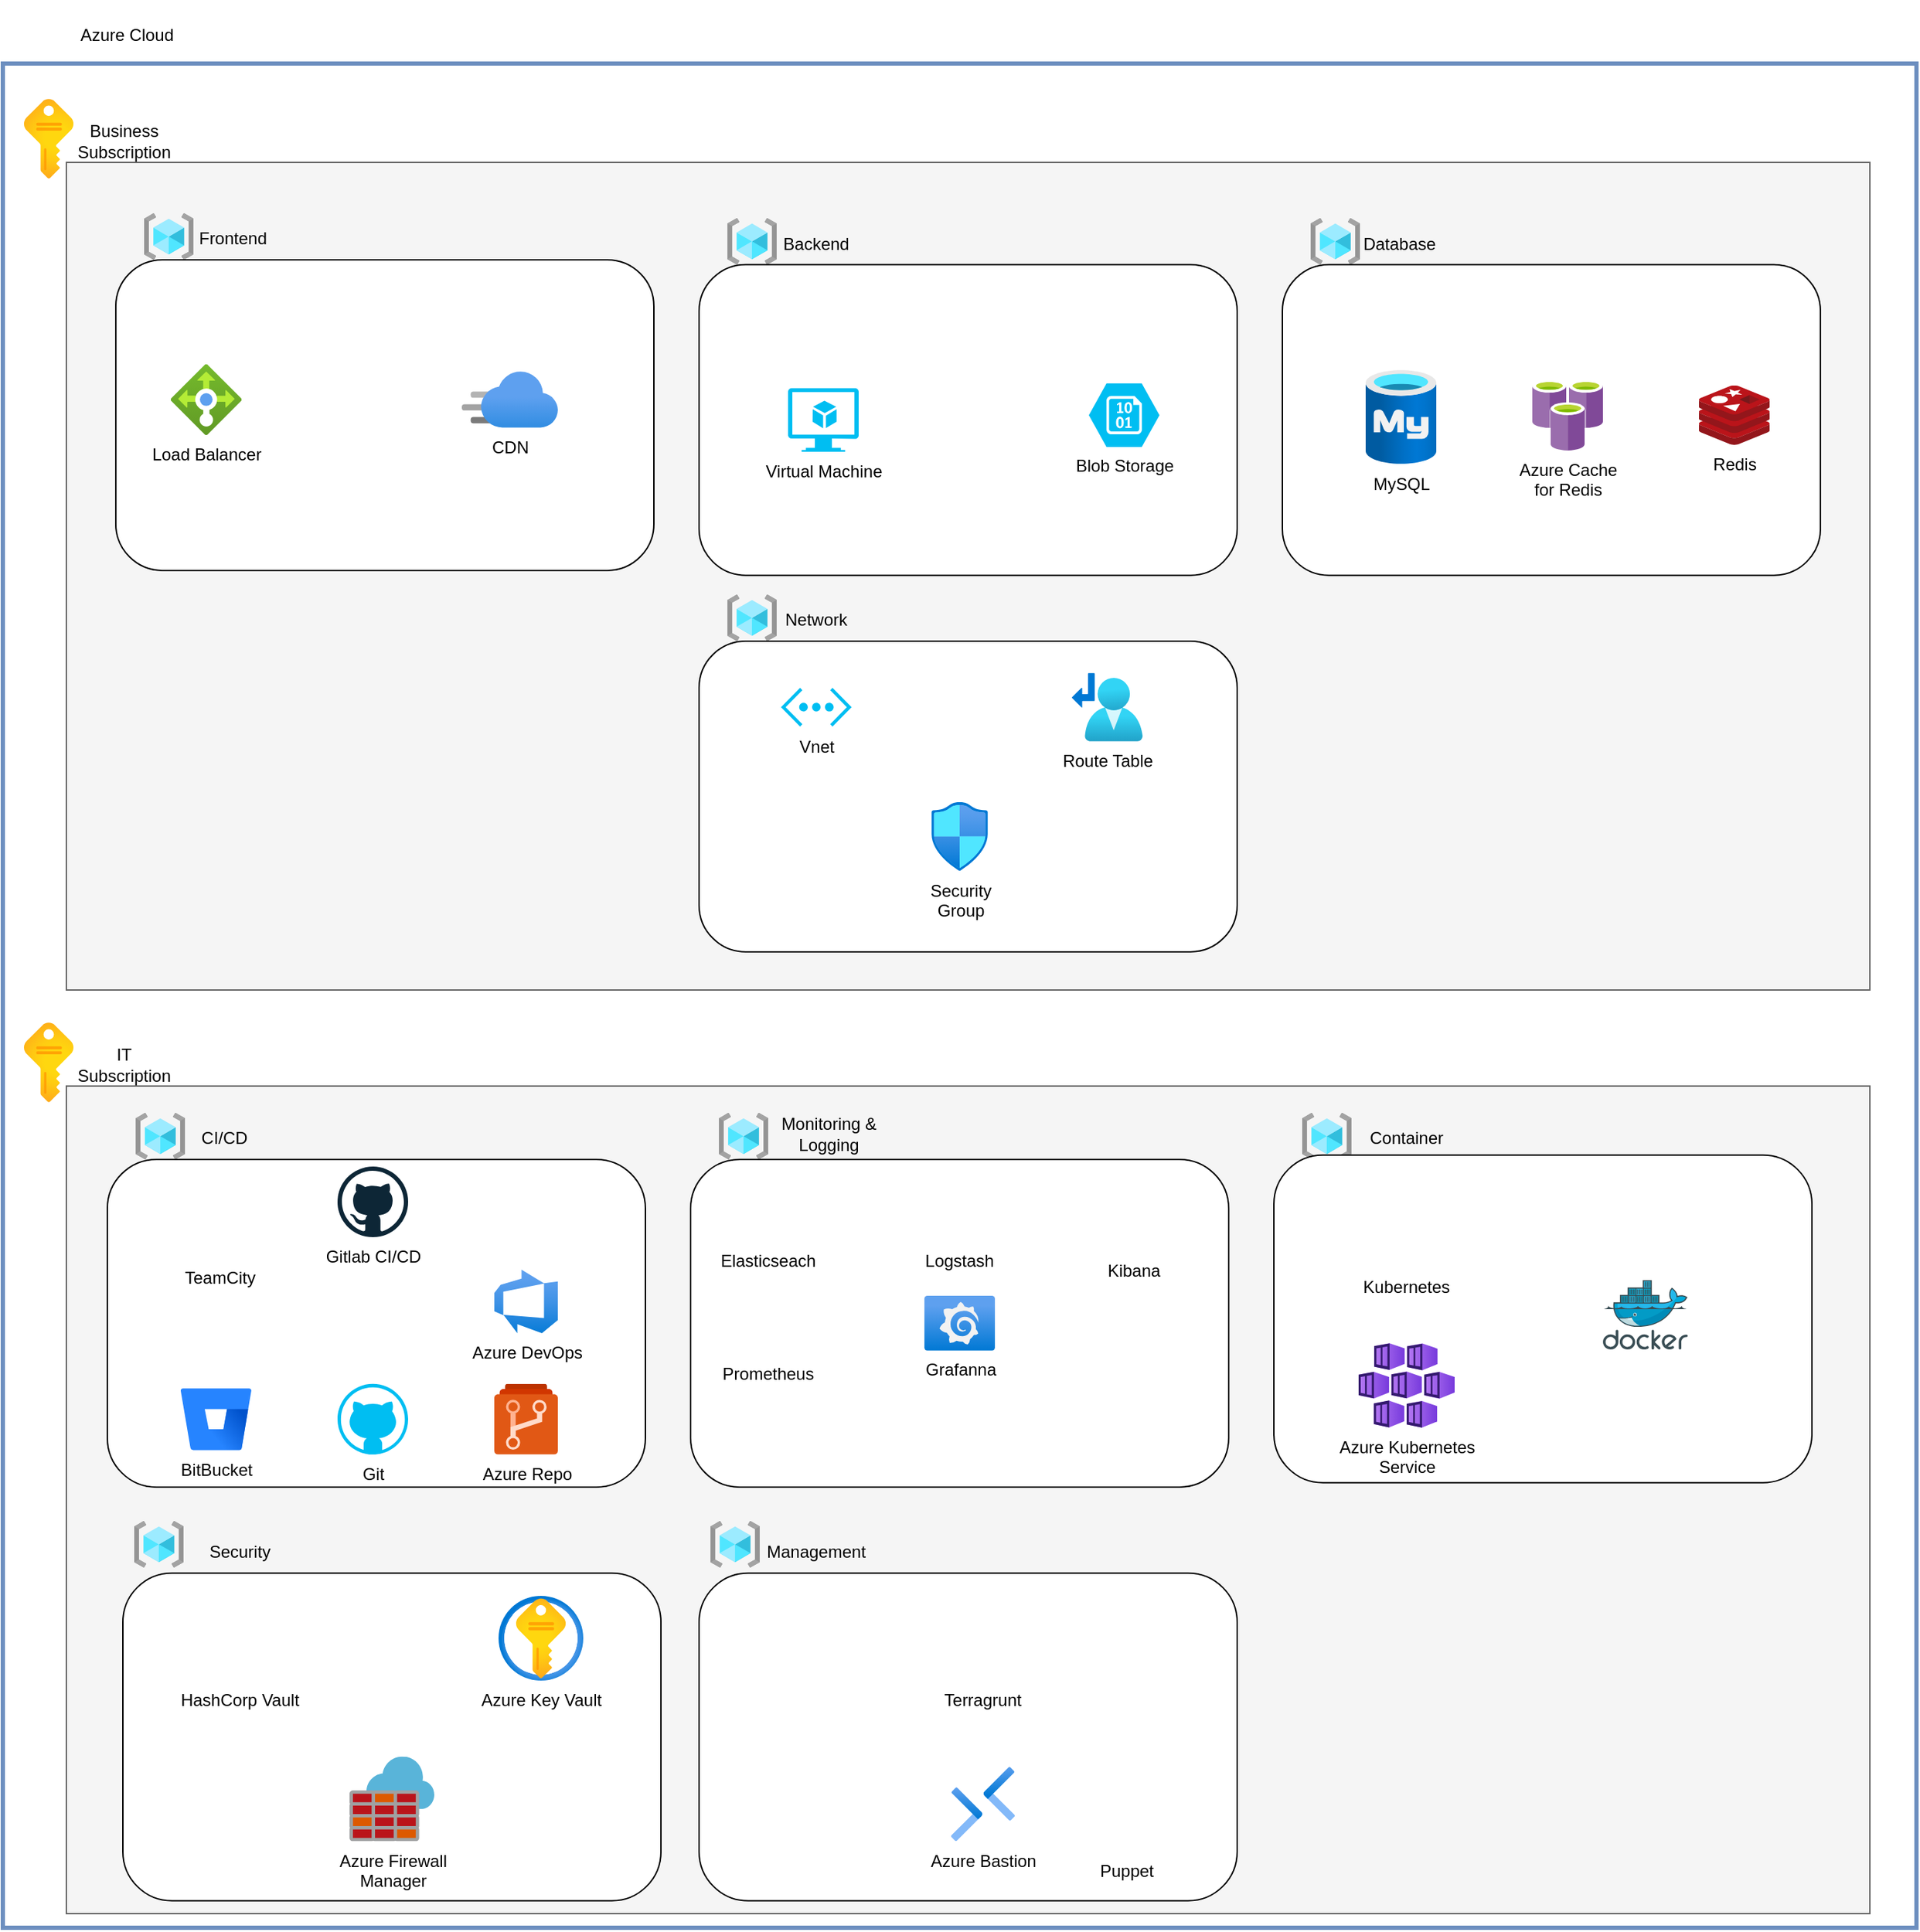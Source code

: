 <mxfile version="24.3.1" type="device" pages="2">
  <diagram name="Tools Achitecture" id="GNIJPp7INNkeeV_mgcaL">
    <mxGraphModel dx="2431" dy="884" grid="0" gridSize="10" guides="1" tooltips="1" connect="1" arrows="1" fold="1" page="0" pageScale="1" pageWidth="1169" pageHeight="827" math="0" shadow="0">
      <root>
        <mxCell id="0" />
        <mxCell id="1" parent="0" />
        <mxCell id="CUcF-_f9dYMPG45WWFbY-33" value="" style="rounded=0;whiteSpace=wrap;html=1;fillColor=none;strokeColor=#6c8ebf;strokeWidth=3;" vertex="1" parent="1">
          <mxGeometry x="-415" y="177" width="1355" height="1320" as="geometry" />
        </mxCell>
        <mxCell id="CUcF-_f9dYMPG45WWFbY-29" value="" style="rounded=0;whiteSpace=wrap;html=1;fillColor=#f5f5f5;fontColor=#333333;strokeColor=#666666;" vertex="1" parent="1">
          <mxGeometry x="-370" y="901" width="1277" height="586" as="geometry" />
        </mxCell>
        <mxCell id="CUcF-_f9dYMPG45WWFbY-8" value="" style="rounded=0;whiteSpace=wrap;html=1;fillColor=#f5f5f5;fontColor=#333333;strokeColor=#666666;" vertex="1" parent="1">
          <mxGeometry x="-370" y="247" width="1277" height="586" as="geometry" />
        </mxCell>
        <mxCell id="CUcF-_f9dYMPG45WWFbY-9" value="" style="image;aspect=fixed;html=1;points=[];align=center;fontSize=12;image=img/lib/azure2/general/Subscriptions.svg;" vertex="1" parent="1">
          <mxGeometry x="-400" y="202" width="35" height="56.48" as="geometry" />
        </mxCell>
        <mxCell id="CUcF-_f9dYMPG45WWFbY-10" value="&lt;div style=&quot;font-size: 12px;&quot;&gt;Business&lt;/div&gt;&lt;div style=&quot;font-size: 12px;&quot;&gt;Subscription&lt;/div&gt;" style="text;html=1;align=center;verticalAlign=middle;whiteSpace=wrap;rounded=0;fontSize=12;" vertex="1" parent="1">
          <mxGeometry x="-365" y="217.48" width="72" height="29.52" as="geometry" />
        </mxCell>
        <mxCell id="CUcF-_f9dYMPG45WWFbY-11" value="" style="image;aspect=fixed;html=1;points=[];align=center;fontSize=12;image=img/lib/azure2/general/Resource_Groups.svg;" vertex="1" parent="1">
          <mxGeometry x="-321" y="920" width="35" height="32.94" as="geometry" />
        </mxCell>
        <mxCell id="CUcF-_f9dYMPG45WWFbY-12" value="" style="rounded=1;whiteSpace=wrap;html=1;" vertex="1" parent="1">
          <mxGeometry x="-341" y="952.94" width="381" height="232.06" as="geometry" />
        </mxCell>
        <mxCell id="CUcF-_f9dYMPG45WWFbY-13" value="&lt;div style=&quot;font-size: 12px;&quot;&gt;CI/CD&lt;/div&gt;" style="text;html=1;align=center;verticalAlign=middle;whiteSpace=wrap;rounded=0;fontSize=12;" vertex="1" parent="1">
          <mxGeometry x="-294" y="923.42" width="72" height="29.52" as="geometry" />
        </mxCell>
        <mxCell id="CUcF-_f9dYMPG45WWFbY-14" value="" style="image;aspect=fixed;html=1;points=[];align=center;fontSize=12;image=img/lib/azure2/general/Resource_Groups.svg;" vertex="1" parent="1">
          <mxGeometry x="92" y="920" width="35" height="32.94" as="geometry" />
        </mxCell>
        <mxCell id="CUcF-_f9dYMPG45WWFbY-15" value="" style="rounded=1;whiteSpace=wrap;html=1;" vertex="1" parent="1">
          <mxGeometry x="72" y="952.94" width="381" height="232" as="geometry" />
        </mxCell>
        <mxCell id="CUcF-_f9dYMPG45WWFbY-16" value="&lt;div style=&quot;font-size: 12px;&quot;&gt;Monitoring &amp;amp; Logging&lt;/div&gt;" style="text;html=1;align=center;verticalAlign=middle;whiteSpace=wrap;rounded=0;fontSize=12;" vertex="1" parent="1">
          <mxGeometry x="127" y="920.36" width="86" height="29.52" as="geometry" />
        </mxCell>
        <mxCell id="CUcF-_f9dYMPG45WWFbY-17" value="" style="image;aspect=fixed;html=1;points=[];align=center;fontSize=12;image=img/lib/azure2/general/Resource_Groups.svg;" vertex="1" parent="1">
          <mxGeometry x="505" y="920" width="35" height="32.94" as="geometry" />
        </mxCell>
        <mxCell id="CUcF-_f9dYMPG45WWFbY-18" value="" style="rounded=1;whiteSpace=wrap;html=1;" vertex="1" parent="1">
          <mxGeometry x="485" y="949.88" width="381" height="232" as="geometry" />
        </mxCell>
        <mxCell id="CUcF-_f9dYMPG45WWFbY-19" value="&lt;div style=&quot;font-size: 12px;&quot;&gt;Container&lt;/div&gt;" style="text;html=1;align=center;verticalAlign=middle;whiteSpace=wrap;rounded=0;fontSize=12;" vertex="1" parent="1">
          <mxGeometry x="543" y="923.42" width="72" height="29.52" as="geometry" />
        </mxCell>
        <mxCell id="CUcF-_f9dYMPG45WWFbY-20" value="" style="image;aspect=fixed;html=1;points=[];align=center;fontSize=12;image=img/lib/azure2/general/Resource_Groups.svg;" vertex="1" parent="1">
          <mxGeometry x="-315" y="283.0" width="35" height="32.94" as="geometry" />
        </mxCell>
        <mxCell id="CUcF-_f9dYMPG45WWFbY-21" value="" style="rounded=1;whiteSpace=wrap;html=1;" vertex="1" parent="1">
          <mxGeometry x="-335" y="315.94" width="381" height="220" as="geometry" />
        </mxCell>
        <mxCell id="CUcF-_f9dYMPG45WWFbY-22" value="&lt;div style=&quot;font-size: 12px;&quot;&gt;Frontend&lt;/div&gt;" style="text;html=1;align=center;verticalAlign=middle;whiteSpace=wrap;rounded=0;fontSize=12;" vertex="1" parent="1">
          <mxGeometry x="-288" y="286.42" width="72" height="29.52" as="geometry" />
        </mxCell>
        <mxCell id="CUcF-_f9dYMPG45WWFbY-23" value="" style="image;aspect=fixed;html=1;points=[];align=center;fontSize=12;image=img/lib/azure2/general/Resource_Groups.svg;" vertex="1" parent="1">
          <mxGeometry x="98" y="286.42" width="35" height="32.94" as="geometry" />
        </mxCell>
        <mxCell id="CUcF-_f9dYMPG45WWFbY-24" value="" style="rounded=1;whiteSpace=wrap;html=1;" vertex="1" parent="1">
          <mxGeometry x="78" y="319.36" width="381" height="220" as="geometry" />
        </mxCell>
        <mxCell id="CUcF-_f9dYMPG45WWFbY-25" value="&lt;div style=&quot;font-size: 12px;&quot;&gt;Backend&lt;/div&gt;" style="text;html=1;align=center;verticalAlign=middle;whiteSpace=wrap;rounded=0;fontSize=12;" vertex="1" parent="1">
          <mxGeometry x="125" y="289.84" width="72" height="29.52" as="geometry" />
        </mxCell>
        <mxCell id="CUcF-_f9dYMPG45WWFbY-26" value="" style="image;aspect=fixed;html=1;points=[];align=center;fontSize=12;image=img/lib/azure2/general/Resource_Groups.svg;" vertex="1" parent="1">
          <mxGeometry x="511" y="286.42" width="35" height="32.94" as="geometry" />
        </mxCell>
        <mxCell id="CUcF-_f9dYMPG45WWFbY-27" value="" style="rounded=1;whiteSpace=wrap;html=1;" vertex="1" parent="1">
          <mxGeometry x="491" y="319.36" width="381" height="220" as="geometry" />
        </mxCell>
        <mxCell id="CUcF-_f9dYMPG45WWFbY-28" value="&lt;div style=&quot;font-size: 12px;&quot;&gt;Database&lt;/div&gt;" style="text;html=1;align=center;verticalAlign=middle;whiteSpace=wrap;rounded=0;fontSize=12;" vertex="1" parent="1">
          <mxGeometry x="538" y="289.84" width="72" height="29.52" as="geometry" />
        </mxCell>
        <mxCell id="CUcF-_f9dYMPG45WWFbY-30" value="" style="image;aspect=fixed;html=1;points=[];align=center;fontSize=12;image=img/lib/azure2/general/Subscriptions.svg;" vertex="1" parent="1">
          <mxGeometry x="-400" y="856" width="35" height="56.48" as="geometry" />
        </mxCell>
        <mxCell id="CUcF-_f9dYMPG45WWFbY-31" value="&lt;div style=&quot;font-size: 12px;&quot;&gt;IT&lt;/div&gt;&lt;div style=&quot;font-size: 12px;&quot;&gt;Subscription&lt;/div&gt;" style="text;html=1;align=center;verticalAlign=middle;whiteSpace=wrap;rounded=0;fontSize=12;" vertex="1" parent="1">
          <mxGeometry x="-365" y="871.48" width="72" height="29.52" as="geometry" />
        </mxCell>
        <mxCell id="CUcF-_f9dYMPG45WWFbY-32" value="" style="shape=image;verticalLabelPosition=bottom;labelBackgroundColor=default;verticalAlign=top;aspect=fixed;imageAspect=0;image=https://cdn-icons-png.flaticon.com/512/873/873107.png;" vertex="1" parent="1">
          <mxGeometry x="-410.003" y="132.003" width="45" height="45" as="geometry" />
        </mxCell>
        <mxCell id="CUcF-_f9dYMPG45WWFbY-34" value="" style="image;aspect=fixed;html=1;points=[];align=center;fontSize=12;image=img/lib/azure2/general/Resource_Groups.svg;" vertex="1" parent="1">
          <mxGeometry x="98" y="553" width="35" height="32.94" as="geometry" />
        </mxCell>
        <mxCell id="CUcF-_f9dYMPG45WWFbY-35" value="" style="rounded=1;whiteSpace=wrap;html=1;" vertex="1" parent="1">
          <mxGeometry x="78" y="585.94" width="381" height="220" as="geometry" />
        </mxCell>
        <mxCell id="CUcF-_f9dYMPG45WWFbY-36" value="&lt;div style=&quot;font-size: 12px;&quot;&gt;Network&lt;/div&gt;" style="text;html=1;align=center;verticalAlign=middle;whiteSpace=wrap;rounded=0;fontSize=12;" vertex="1" parent="1">
          <mxGeometry x="125" y="556.42" width="72" height="29.52" as="geometry" />
        </mxCell>
        <mxCell id="CUcF-_f9dYMPG45WWFbY-37" value="Vnet" style="verticalLabelPosition=bottom;html=1;verticalAlign=top;align=center;strokeColor=none;fillColor=#00BEF2;shape=mxgraph.azure.virtual_network;pointerEvents=1;aspect=fixed;" vertex="1" parent="1">
          <mxGeometry x="136" y="619" width="50" height="27.5" as="geometry" />
        </mxCell>
        <mxCell id="CUcF-_f9dYMPG45WWFbY-38" value="Security&lt;div&gt;Group&lt;/div&gt;" style="image;aspect=fixed;html=1;points=[];align=center;fontSize=12;image=img/lib/azure2/networking/Network_Security_Groups.svg;" vertex="1" parent="1">
          <mxGeometry x="242.5" y="700" width="40" height="48.57" as="geometry" />
        </mxCell>
        <mxCell id="CUcF-_f9dYMPG45WWFbY-39" value="Route Table" style="image;aspect=fixed;html=1;points=[];align=center;fontSize=12;image=img/lib/azure2/networking/Route_Tables.svg;" vertex="1" parent="1">
          <mxGeometry x="342" y="608.54" width="50" height="48.43" as="geometry" />
        </mxCell>
        <mxCell id="CUcF-_f9dYMPG45WWFbY-41" value="&lt;div style=&quot;font-size: 12px;&quot;&gt;Azure Cloud&lt;/div&gt;" style="text;html=1;align=center;verticalAlign=middle;whiteSpace=wrap;rounded=0;fontSize=12;" vertex="1" parent="1">
          <mxGeometry x="-363" y="142" width="72" height="29.52" as="geometry" />
        </mxCell>
        <mxCell id="CUcF-_f9dYMPG45WWFbY-42" value="Load Balancer" style="image;aspect=fixed;html=1;points=[];align=center;fontSize=12;image=img/lib/azure2/networking/Load_Balancers.svg;" vertex="1" parent="1">
          <mxGeometry x="-296" y="389.94" width="50" height="50" as="geometry" />
        </mxCell>
        <mxCell id="CUcF-_f9dYMPG45WWFbY-43" value="CDN" style="image;aspect=fixed;html=1;points=[];align=center;fontSize=12;image=img/lib/azure2/networking/CDN_Profiles.svg;" vertex="1" parent="1">
          <mxGeometry x="-90" y="394.94" width="68" height="40" as="geometry" />
        </mxCell>
        <mxCell id="CUcF-_f9dYMPG45WWFbY-45" value="Virtual Machine" style="verticalLabelPosition=bottom;html=1;verticalAlign=top;align=center;strokeColor=none;fillColor=#00BEF2;shape=mxgraph.azure.virtual_machine_feature;pointerEvents=1;" vertex="1" parent="1">
          <mxGeometry x="141" y="406.86" width="50" height="45" as="geometry" />
        </mxCell>
        <mxCell id="CUcF-_f9dYMPG45WWFbY-46" value="Blob Storage" style="verticalLabelPosition=bottom;html=1;verticalAlign=top;align=center;strokeColor=none;fillColor=#00BEF2;shape=mxgraph.azure.storage_blob;" vertex="1" parent="1">
          <mxGeometry x="354" y="403.44" width="50" height="45" as="geometry" />
        </mxCell>
        <mxCell id="CUcF-_f9dYMPG45WWFbY-48" value="MySQL" style="image;aspect=fixed;html=1;points=[];align=center;fontSize=12;image=img/lib/azure2/databases/Azure_Database_MySQL_Server.svg;" vertex="1" parent="1">
          <mxGeometry x="550" y="393.94" width="50" height="66.67" as="geometry" />
        </mxCell>
        <mxCell id="CUcF-_f9dYMPG45WWFbY-49" value="Redis" style="image;sketch=0;aspect=fixed;html=1;points=[];align=center;fontSize=12;image=img/lib/mscae/Cache_Redis_Product.svg;" vertex="1" parent="1">
          <mxGeometry x="786" y="404.94" width="50" height="42" as="geometry" />
        </mxCell>
        <mxCell id="CUcF-_f9dYMPG45WWFbY-50" value="Azure Cache&lt;div&gt;for Redis&lt;/div&gt;" style="image;sketch=0;aspect=fixed;html=1;points=[];align=center;fontSize=12;image=img/lib/mscae/Azure_Cache_for_Redis.svg;" vertex="1" parent="1">
          <mxGeometry x="668" y="400.94" width="50" height="50" as="geometry" />
        </mxCell>
        <mxCell id="CUcF-_f9dYMPG45WWFbY-55" value="" style="shape=image;verticalLabelPosition=bottom;labelBackgroundColor=default;verticalAlign=top;aspect=fixed;imageAspect=0;image=https://d3r49iyjzglexf.cloudfront.net/circleci-logo-stacked-fb-657e221fda1646a7e652c09c9fbfb2b0feb5d710089bb4d8e8c759d37a832694.png;" vertex="1" parent="1">
          <mxGeometry x="-299" y="1032.94" width="70" height="70" as="geometry" />
        </mxCell>
        <mxCell id="CUcF-_f9dYMPG45WWFbY-57" value="" style="shape=image;verticalLabelPosition=bottom;labelBackgroundColor=default;verticalAlign=top;aspect=fixed;imageAspect=0;image=https://cdn.iconscout.com/icon/free/png-256/free-jenkins-1-282385.png;" vertex="1" parent="1">
          <mxGeometry x="-183" y="1032.94" width="60" height="60" as="geometry" />
        </mxCell>
        <mxCell id="CUcF-_f9dYMPG45WWFbY-58" value="Azure DevOps" style="image;aspect=fixed;html=1;points=[];align=center;fontSize=12;image=img/lib/azure2/devops/Azure_DevOps.svg;" vertex="1" parent="1">
          <mxGeometry x="-67" y="1031" width="45" height="45" as="geometry" />
        </mxCell>
        <mxCell id="CUcF-_f9dYMPG45WWFbY-59" value="TeamCity" style="shape=image;verticalLabelPosition=bottom;labelBackgroundColor=default;verticalAlign=top;aspect=fixed;imageAspect=0;image=https://upload.wikimedia.org/wikipedia/commons/thumb/2/29/TeamCity_Icon.svg/1200px-TeamCity_Icon.svg.png;" vertex="1" parent="1">
          <mxGeometry x="-291" y="963" width="60" height="60" as="geometry" />
        </mxCell>
        <mxCell id="CUcF-_f9dYMPG45WWFbY-60" value="BitBucket" style="image;html=1;image=img/lib/atlassian/Bitbucket_Logo.svg;aspect=fixed;" vertex="1" parent="1">
          <mxGeometry x="-289" y="1115" width="50" height="43.86" as="geometry" />
        </mxCell>
        <mxCell id="CUcF-_f9dYMPG45WWFbY-61" value="Git" style="verticalLabelPosition=bottom;html=1;verticalAlign=top;align=center;strokeColor=none;fillColor=#00BEF2;shape=mxgraph.azure.github_code;pointerEvents=1;" vertex="1" parent="1">
          <mxGeometry x="-178" y="1111.93" width="50" height="50" as="geometry" />
        </mxCell>
        <mxCell id="CUcF-_f9dYMPG45WWFbY-67" value="Gitlab CI/CD" style="dashed=0;outlineConnect=0;html=1;align=center;labelPosition=center;verticalLabelPosition=bottom;verticalAlign=top;shape=mxgraph.weblogos.github;aspect=fixed;" vertex="1" parent="1">
          <mxGeometry x="-178" y="958" width="50" height="50" as="geometry" />
        </mxCell>
        <mxCell id="CUcF-_f9dYMPG45WWFbY-68" value="Azure Repo" style="image;sketch=0;aspect=fixed;html=1;points=[];align=center;fontSize=12;image=img/lib/mscae/Azure_Repos.svg;" vertex="1" parent="1">
          <mxGeometry x="-67" y="1111.93" width="45" height="50" as="geometry" />
        </mxCell>
        <mxCell id="CUcF-_f9dYMPG45WWFbY-69" value="" style="shape=image;verticalLabelPosition=bottom;labelBackgroundColor=default;verticalAlign=top;aspect=fixed;imageAspect=0;image=https://www.opsmx.com/wp-content/uploads/2022/07/Argo-1-e1630327305635-1.png;" vertex="1" parent="1">
          <mxGeometry x="-101" y="956.48" width="110" height="73.03" as="geometry" />
        </mxCell>
        <mxCell id="CUcF-_f9dYMPG45WWFbY-71" value="Prometheus" style="shape=image;verticalLabelPosition=bottom;labelBackgroundColor=default;verticalAlign=top;aspect=fixed;imageAspect=0;image=https://static-00.iconduck.com/assets.00/prometheus-icon-511x512-1vmxbcxr.png;" vertex="1" parent="1">
          <mxGeometry x="102" y="1040.83" width="50" height="50.1" as="geometry" />
        </mxCell>
        <mxCell id="CUcF-_f9dYMPG45WWFbY-72" value="Grafanna" style="image;aspect=fixed;html=1;points=[];align=center;fontSize=12;image=img/lib/azure2/other/Grafana.svg;" vertex="1" parent="1">
          <mxGeometry x="237.5" y="1049.56" width="50" height="38.82" as="geometry" />
        </mxCell>
        <mxCell id="CUcF-_f9dYMPG45WWFbY-74" value="Elasticseach" style="shape=image;verticalLabelPosition=bottom;labelBackgroundColor=default;verticalAlign=top;aspect=fixed;imageAspect=0;image=https://cdn.iconscout.com/icon/free/png-256/free-elastic-search-3629336-3031835.png;" vertex="1" parent="1">
          <mxGeometry x="102" y="961" width="50" height="50" as="geometry" />
        </mxCell>
        <mxCell id="CUcF-_f9dYMPG45WWFbY-75" value="Logstash" style="shape=image;verticalLabelPosition=bottom;labelBackgroundColor=default;verticalAlign=top;aspect=fixed;imageAspect=0;image=https://cdn.iconscout.com/icon/free/png-256/free-logstash-3628896-3030036.png;" vertex="1" parent="1">
          <mxGeometry x="237.5" y="961" width="50" height="50" as="geometry" />
        </mxCell>
        <mxCell id="CUcF-_f9dYMPG45WWFbY-76" value="Kibana" style="shape=image;verticalLabelPosition=bottom;labelBackgroundColor=default;verticalAlign=top;aspect=fixed;imageAspect=0;image=https://cdn.worldvectorlogo.com/logos/elastic-kibana.svg;" vertex="1" parent="1">
          <mxGeometry x="361" y="968" width="50" height="50" as="geometry" />
        </mxCell>
        <mxCell id="CUcF-_f9dYMPG45WWFbY-78" value="Kubernetes" style="shape=image;verticalLabelPosition=bottom;labelBackgroundColor=default;verticalAlign=top;aspect=fixed;imageAspect=0;image=https://static-00.iconduck.com/assets.00/kubernetes-icon-2048x1995-r1q3f8n7.png;" vertex="1" parent="1">
          <mxGeometry x="554" y="980.8" width="50" height="48.71" as="geometry" />
        </mxCell>
        <mxCell id="CUcF-_f9dYMPG45WWFbY-79" value="" style="image;aspect=fixed;html=1;points=[];align=center;fontSize=12;image=img/lib/azure2/general/Resource_Groups.svg;" vertex="1" parent="1">
          <mxGeometry x="86" y="1209.0" width="35" height="32.94" as="geometry" />
        </mxCell>
        <mxCell id="CUcF-_f9dYMPG45WWFbY-80" value="" style="rounded=1;whiteSpace=wrap;html=1;" vertex="1" parent="1">
          <mxGeometry x="78" y="1245.88" width="381" height="232" as="geometry" />
        </mxCell>
        <mxCell id="CUcF-_f9dYMPG45WWFbY-81" value="&lt;div style=&quot;font-size: 12px;&quot;&gt;Management&lt;/div&gt;" style="text;html=1;align=center;verticalAlign=middle;whiteSpace=wrap;rounded=0;fontSize=12;" vertex="1" parent="1">
          <mxGeometry x="125" y="1216.36" width="72" height="29.52" as="geometry" />
        </mxCell>
        <mxCell id="CUcF-_f9dYMPG45WWFbY-82" value="" style="shape=image;verticalLabelPosition=bottom;labelBackgroundColor=default;verticalAlign=top;aspect=fixed;imageAspect=0;image=https://upload.wikimedia.org/wikipedia/commons/thumb/2/24/Ansible_logo.svg/1664px-Ansible_logo.svg.png;" vertex="1" parent="1">
          <mxGeometry x="145" y="1385.0" width="50" height="61.5" as="geometry" />
        </mxCell>
        <mxCell id="CUcF-_f9dYMPG45WWFbY-83" value="" style="shape=image;verticalLabelPosition=bottom;labelBackgroundColor=default;verticalAlign=top;aspect=fixed;imageAspect=0;image=https://upload.wikimedia.org/wikipedia/commons/thumb/8/8a/Chef_logo.svg/1200px-Chef_logo.svg.png;" vertex="1" parent="1">
          <mxGeometry x="347" y="1267.0" width="60" height="64.22" as="geometry" />
        </mxCell>
        <mxCell id="CUcF-_f9dYMPG45WWFbY-84" value="Puppet" style="shape=image;verticalLabelPosition=bottom;labelBackgroundColor=default;verticalAlign=top;aspect=fixed;imageAspect=0;image=https://cdn.icon-icons.com/icons2/2699/PNG/512/puppet_logo_icon_168887.png;" vertex="1" parent="1">
          <mxGeometry x="351" y="1383" width="60" height="60" as="geometry" />
        </mxCell>
        <mxCell id="CUcF-_f9dYMPG45WWFbY-85" value="" style="image;sketch=0;aspect=fixed;html=1;points=[];align=center;fontSize=12;image=img/lib/mscae/Docker.svg;" vertex="1" parent="1">
          <mxGeometry x="718" y="1038.34" width="60" height="49.2" as="geometry" />
        </mxCell>
        <mxCell id="CUcF-_f9dYMPG45WWFbY-86" value="Azure Kubernetes&lt;div&gt;Service&lt;/div&gt;" style="image;aspect=fixed;html=1;points=[];align=center;fontSize=12;image=img/lib/azure2/compute/Kubernetes_Services.svg;" vertex="1" parent="1">
          <mxGeometry x="545" y="1083" width="68" height="60" as="geometry" />
        </mxCell>
        <mxCell id="CUcF-_f9dYMPG45WWFbY-87" value="" style="shape=image;verticalLabelPosition=bottom;labelBackgroundColor=default;verticalAlign=top;aspect=fixed;imageAspect=0;image=https://iconape.com/wp-content/png_logo_vector/nginx.png;" vertex="1" parent="1">
          <mxGeometry x="-188" y="395.943" width="60" height="60" as="geometry" />
        </mxCell>
        <mxCell id="CUcF-_f9dYMPG45WWFbY-88" value="" style="shape=image;verticalLabelPosition=bottom;labelBackgroundColor=default;verticalAlign=top;aspect=fixed;imageAspect=0;image=https://s3-ap-southeast-2.amazonaws.com/content-prod-529546285894/2020/03/tf.png;" vertex="1" parent="1">
          <mxGeometry x="129.998" y="1259.164" width="80" height="79.89" as="geometry" />
        </mxCell>
        <mxCell id="CUcF-_f9dYMPG45WWFbY-89" value="Terragrunt" style="shape=image;verticalLabelPosition=bottom;labelBackgroundColor=default;verticalAlign=top;aspect=fixed;imageAspect=0;image=https://global.discourse-cdn.com/standard11/uploads/gruntwork/original/1X/451c24614aece67849fd62d0432d77ecd00735c6.png;" vertex="1" parent="1">
          <mxGeometry x="248.996" y="1262.001" width="60" height="60" as="geometry" />
        </mxCell>
        <mxCell id="CUcF-_f9dYMPG45WWFbY-90" value="Azure Bastion" style="image;aspect=fixed;html=1;points=[];align=center;fontSize=12;image=img/lib/azure2/networking/Bastions.svg;" vertex="1" parent="1">
          <mxGeometry x="256.5" y="1383" width="45" height="52.76" as="geometry" />
        </mxCell>
        <mxCell id="CUcF-_f9dYMPG45WWFbY-91" value="" style="image;aspect=fixed;html=1;points=[];align=center;fontSize=12;image=img/lib/azure2/general/Resource_Groups.svg;" vertex="1" parent="1">
          <mxGeometry x="-322" y="1209.0" width="35" height="32.94" as="geometry" />
        </mxCell>
        <mxCell id="CUcF-_f9dYMPG45WWFbY-92" value="" style="rounded=1;whiteSpace=wrap;html=1;" vertex="1" parent="1">
          <mxGeometry x="-330" y="1245.88" width="381" height="232" as="geometry" />
        </mxCell>
        <mxCell id="CUcF-_f9dYMPG45WWFbY-93" value="&lt;div style=&quot;font-size: 12px;&quot;&gt;Security&lt;/div&gt;" style="text;html=1;align=center;verticalAlign=middle;whiteSpace=wrap;rounded=0;fontSize=12;" vertex="1" parent="1">
          <mxGeometry x="-283" y="1216.36" width="72" height="29.52" as="geometry" />
        </mxCell>
        <mxCell id="CUcF-_f9dYMPG45WWFbY-100" value="HashCorp Vault" style="shape=image;verticalLabelPosition=bottom;labelBackgroundColor=default;verticalAlign=top;aspect=fixed;imageAspect=0;image=https://www.linode.com/docs/guides/applications/configuration-management/vault/feature.png;" vertex="1" parent="1">
          <mxGeometry x="-277" y="1261.997" width="60" height="60" as="geometry" />
        </mxCell>
        <mxCell id="CUcF-_f9dYMPG45WWFbY-101" value="Azure Key Vault" style="image;aspect=fixed;html=1;points=[];align=center;fontSize=12;image=img/lib/azure2/security/Key_Vaults.svg;" vertex="1" parent="1">
          <mxGeometry x="-64" y="1262" width="60" height="60" as="geometry" />
        </mxCell>
        <mxCell id="CUcF-_f9dYMPG45WWFbY-102" value="Azure Firewall&lt;div&gt;Manager&lt;/div&gt;" style="image;sketch=0;aspect=fixed;html=1;points=[];align=center;fontSize=12;image=img/lib/mscae/Azure_Firewall.svg;" vertex="1" parent="1">
          <mxGeometry x="-169.5" y="1375.76" width="60" height="60" as="geometry" />
        </mxCell>
      </root>
    </mxGraphModel>
  </diagram>
  <diagram name="1° Stack Tools Achitecture" id="f_VHgNp8QJqoyRGS--za">
    <mxGraphModel dx="2186" dy="751" grid="0" gridSize="10" guides="1" tooltips="1" connect="1" arrows="1" fold="1" page="0" pageScale="1" pageWidth="1169" pageHeight="827" math="0" shadow="0">
      <root>
        <mxCell id="seVqkqyQpupVL747UMXm-0" />
        <mxCell id="seVqkqyQpupVL747UMXm-1" parent="seVqkqyQpupVL747UMXm-0" />
        <mxCell id="seVqkqyQpupVL747UMXm-2" value="" style="rounded=0;whiteSpace=wrap;html=1;fillColor=none;strokeColor=#6c8ebf;strokeWidth=3;" vertex="1" parent="seVqkqyQpupVL747UMXm-1">
          <mxGeometry x="-415" y="177" width="1355" height="1320" as="geometry" />
        </mxCell>
        <mxCell id="seVqkqyQpupVL747UMXm-3" value="" style="rounded=0;whiteSpace=wrap;html=1;fillColor=#f5f5f5;fontColor=#333333;strokeColor=#666666;" vertex="1" parent="seVqkqyQpupVL747UMXm-1">
          <mxGeometry x="-370" y="901" width="1277" height="586" as="geometry" />
        </mxCell>
        <mxCell id="seVqkqyQpupVL747UMXm-4" value="" style="rounded=0;whiteSpace=wrap;html=1;fillColor=#f5f5f5;fontColor=#333333;strokeColor=#666666;" vertex="1" parent="seVqkqyQpupVL747UMXm-1">
          <mxGeometry x="-370" y="247" width="1277" height="586" as="geometry" />
        </mxCell>
        <mxCell id="seVqkqyQpupVL747UMXm-5" value="" style="image;aspect=fixed;html=1;points=[];align=center;fontSize=12;image=img/lib/azure2/general/Subscriptions.svg;" vertex="1" parent="seVqkqyQpupVL747UMXm-1">
          <mxGeometry x="-400" y="202" width="35" height="56.48" as="geometry" />
        </mxCell>
        <mxCell id="seVqkqyQpupVL747UMXm-6" value="&lt;div style=&quot;font-size: 12px;&quot;&gt;Business&lt;/div&gt;&lt;div style=&quot;font-size: 12px;&quot;&gt;Subscription&lt;/div&gt;" style="text;html=1;align=center;verticalAlign=middle;whiteSpace=wrap;rounded=0;fontSize=12;" vertex="1" parent="seVqkqyQpupVL747UMXm-1">
          <mxGeometry x="-365" y="217.48" width="72" height="29.52" as="geometry" />
        </mxCell>
        <mxCell id="seVqkqyQpupVL747UMXm-7" value="" style="image;aspect=fixed;html=1;points=[];align=center;fontSize=12;image=img/lib/azure2/general/Resource_Groups.svg;" vertex="1" parent="seVqkqyQpupVL747UMXm-1">
          <mxGeometry x="-321" y="920" width="35" height="32.94" as="geometry" />
        </mxCell>
        <mxCell id="seVqkqyQpupVL747UMXm-8" value="" style="rounded=1;whiteSpace=wrap;html=1;" vertex="1" parent="seVqkqyQpupVL747UMXm-1">
          <mxGeometry x="-341" y="952.94" width="381" height="232.06" as="geometry" />
        </mxCell>
        <mxCell id="seVqkqyQpupVL747UMXm-9" value="&lt;div style=&quot;font-size: 12px;&quot;&gt;CI/CD&lt;/div&gt;" style="text;html=1;align=center;verticalAlign=middle;whiteSpace=wrap;rounded=0;fontSize=12;" vertex="1" parent="seVqkqyQpupVL747UMXm-1">
          <mxGeometry x="-294" y="923.42" width="72" height="29.52" as="geometry" />
        </mxCell>
        <mxCell id="seVqkqyQpupVL747UMXm-10" value="" style="image;aspect=fixed;html=1;points=[];align=center;fontSize=12;image=img/lib/azure2/general/Resource_Groups.svg;" vertex="1" parent="seVqkqyQpupVL747UMXm-1">
          <mxGeometry x="92" y="920" width="35" height="32.94" as="geometry" />
        </mxCell>
        <mxCell id="seVqkqyQpupVL747UMXm-11" value="" style="rounded=1;whiteSpace=wrap;html=1;" vertex="1" parent="seVqkqyQpupVL747UMXm-1">
          <mxGeometry x="72" y="952.94" width="381" height="232" as="geometry" />
        </mxCell>
        <mxCell id="seVqkqyQpupVL747UMXm-12" value="&lt;div style=&quot;font-size: 12px;&quot;&gt;Monitoring &amp;amp; Logging&lt;/div&gt;" style="text;html=1;align=center;verticalAlign=middle;whiteSpace=wrap;rounded=0;fontSize=12;" vertex="1" parent="seVqkqyQpupVL747UMXm-1">
          <mxGeometry x="127" y="920.36" width="86" height="29.52" as="geometry" />
        </mxCell>
        <mxCell id="seVqkqyQpupVL747UMXm-13" value="" style="image;aspect=fixed;html=1;points=[];align=center;fontSize=12;image=img/lib/azure2/general/Resource_Groups.svg;" vertex="1" parent="seVqkqyQpupVL747UMXm-1">
          <mxGeometry x="505" y="920" width="35" height="32.94" as="geometry" />
        </mxCell>
        <mxCell id="seVqkqyQpupVL747UMXm-14" value="" style="rounded=1;whiteSpace=wrap;html=1;" vertex="1" parent="seVqkqyQpupVL747UMXm-1">
          <mxGeometry x="485" y="949.88" width="381" height="232" as="geometry" />
        </mxCell>
        <mxCell id="seVqkqyQpupVL747UMXm-15" value="&lt;div style=&quot;font-size: 12px;&quot;&gt;Container&lt;/div&gt;" style="text;html=1;align=center;verticalAlign=middle;whiteSpace=wrap;rounded=0;fontSize=12;" vertex="1" parent="seVqkqyQpupVL747UMXm-1">
          <mxGeometry x="543" y="923.42" width="72" height="29.52" as="geometry" />
        </mxCell>
        <mxCell id="seVqkqyQpupVL747UMXm-16" value="" style="image;aspect=fixed;html=1;points=[];align=center;fontSize=12;image=img/lib/azure2/general/Resource_Groups.svg;" vertex="1" parent="seVqkqyQpupVL747UMXm-1">
          <mxGeometry x="-315" y="283.0" width="35" height="32.94" as="geometry" />
        </mxCell>
        <mxCell id="seVqkqyQpupVL747UMXm-17" value="" style="rounded=1;whiteSpace=wrap;html=1;" vertex="1" parent="seVqkqyQpupVL747UMXm-1">
          <mxGeometry x="-335" y="315.94" width="381" height="220" as="geometry" />
        </mxCell>
        <mxCell id="seVqkqyQpupVL747UMXm-18" value="&lt;div style=&quot;font-size: 12px;&quot;&gt;Frontend&lt;/div&gt;" style="text;html=1;align=center;verticalAlign=middle;whiteSpace=wrap;rounded=0;fontSize=12;" vertex="1" parent="seVqkqyQpupVL747UMXm-1">
          <mxGeometry x="-288" y="286.42" width="72" height="29.52" as="geometry" />
        </mxCell>
        <mxCell id="seVqkqyQpupVL747UMXm-19" value="" style="image;aspect=fixed;html=1;points=[];align=center;fontSize=12;image=img/lib/azure2/general/Resource_Groups.svg;" vertex="1" parent="seVqkqyQpupVL747UMXm-1">
          <mxGeometry x="98" y="286.42" width="35" height="32.94" as="geometry" />
        </mxCell>
        <mxCell id="seVqkqyQpupVL747UMXm-20" value="" style="rounded=1;whiteSpace=wrap;html=1;" vertex="1" parent="seVqkqyQpupVL747UMXm-1">
          <mxGeometry x="78" y="319.36" width="381" height="220" as="geometry" />
        </mxCell>
        <mxCell id="seVqkqyQpupVL747UMXm-21" value="&lt;div style=&quot;font-size: 12px;&quot;&gt;Backend&lt;/div&gt;" style="text;html=1;align=center;verticalAlign=middle;whiteSpace=wrap;rounded=0;fontSize=12;" vertex="1" parent="seVqkqyQpupVL747UMXm-1">
          <mxGeometry x="125" y="289.84" width="72" height="29.52" as="geometry" />
        </mxCell>
        <mxCell id="seVqkqyQpupVL747UMXm-22" value="" style="image;aspect=fixed;html=1;points=[];align=center;fontSize=12;image=img/lib/azure2/general/Resource_Groups.svg;" vertex="1" parent="seVqkqyQpupVL747UMXm-1">
          <mxGeometry x="511" y="286.42" width="35" height="32.94" as="geometry" />
        </mxCell>
        <mxCell id="seVqkqyQpupVL747UMXm-23" value="" style="rounded=1;whiteSpace=wrap;html=1;" vertex="1" parent="seVqkqyQpupVL747UMXm-1">
          <mxGeometry x="491" y="319.36" width="381" height="220" as="geometry" />
        </mxCell>
        <mxCell id="seVqkqyQpupVL747UMXm-24" value="&lt;div style=&quot;font-size: 12px;&quot;&gt;Database&lt;/div&gt;" style="text;html=1;align=center;verticalAlign=middle;whiteSpace=wrap;rounded=0;fontSize=12;" vertex="1" parent="seVqkqyQpupVL747UMXm-1">
          <mxGeometry x="538" y="289.84" width="72" height="29.52" as="geometry" />
        </mxCell>
        <mxCell id="seVqkqyQpupVL747UMXm-25" value="" style="image;aspect=fixed;html=1;points=[];align=center;fontSize=12;image=img/lib/azure2/general/Subscriptions.svg;" vertex="1" parent="seVqkqyQpupVL747UMXm-1">
          <mxGeometry x="-400" y="856" width="35" height="56.48" as="geometry" />
        </mxCell>
        <mxCell id="seVqkqyQpupVL747UMXm-26" value="&lt;div style=&quot;font-size: 12px;&quot;&gt;IT&lt;/div&gt;&lt;div style=&quot;font-size: 12px;&quot;&gt;Subscription&lt;/div&gt;" style="text;html=1;align=center;verticalAlign=middle;whiteSpace=wrap;rounded=0;fontSize=12;" vertex="1" parent="seVqkqyQpupVL747UMXm-1">
          <mxGeometry x="-365" y="871.48" width="72" height="29.52" as="geometry" />
        </mxCell>
        <mxCell id="seVqkqyQpupVL747UMXm-27" value="" style="shape=image;verticalLabelPosition=bottom;labelBackgroundColor=default;verticalAlign=top;aspect=fixed;imageAspect=0;image=https://cdn-icons-png.flaticon.com/512/873/873107.png;" vertex="1" parent="seVqkqyQpupVL747UMXm-1">
          <mxGeometry x="-410.003" y="132.003" width="45" height="45" as="geometry" />
        </mxCell>
        <mxCell id="seVqkqyQpupVL747UMXm-28" value="" style="image;aspect=fixed;html=1;points=[];align=center;fontSize=12;image=img/lib/azure2/general/Resource_Groups.svg;" vertex="1" parent="seVqkqyQpupVL747UMXm-1">
          <mxGeometry x="98" y="553" width="35" height="32.94" as="geometry" />
        </mxCell>
        <mxCell id="seVqkqyQpupVL747UMXm-29" value="" style="rounded=1;whiteSpace=wrap;html=1;" vertex="1" parent="seVqkqyQpupVL747UMXm-1">
          <mxGeometry x="78" y="585.94" width="381" height="220" as="geometry" />
        </mxCell>
        <mxCell id="seVqkqyQpupVL747UMXm-30" value="&lt;div style=&quot;font-size: 12px;&quot;&gt;Network&lt;/div&gt;" style="text;html=1;align=center;verticalAlign=middle;whiteSpace=wrap;rounded=0;fontSize=12;" vertex="1" parent="seVqkqyQpupVL747UMXm-1">
          <mxGeometry x="125" y="556.42" width="72" height="29.52" as="geometry" />
        </mxCell>
        <mxCell id="seVqkqyQpupVL747UMXm-31" value="Vnet" style="verticalLabelPosition=bottom;html=1;verticalAlign=top;align=center;strokeColor=none;fillColor=#00BEF2;shape=mxgraph.azure.virtual_network;pointerEvents=1;aspect=fixed;" vertex="1" parent="seVqkqyQpupVL747UMXm-1">
          <mxGeometry x="136" y="619" width="50" height="27.5" as="geometry" />
        </mxCell>
        <mxCell id="seVqkqyQpupVL747UMXm-32" value="Security&lt;div&gt;Group&lt;/div&gt;" style="image;aspect=fixed;html=1;points=[];align=center;fontSize=12;image=img/lib/azure2/networking/Network_Security_Groups.svg;" vertex="1" parent="seVqkqyQpupVL747UMXm-1">
          <mxGeometry x="242.5" y="700" width="40" height="48.57" as="geometry" />
        </mxCell>
        <mxCell id="seVqkqyQpupVL747UMXm-33" value="Route Table" style="image;aspect=fixed;html=1;points=[];align=center;fontSize=12;image=img/lib/azure2/networking/Route_Tables.svg;" vertex="1" parent="seVqkqyQpupVL747UMXm-1">
          <mxGeometry x="342" y="608.54" width="50" height="48.43" as="geometry" />
        </mxCell>
        <mxCell id="seVqkqyQpupVL747UMXm-34" value="&lt;div style=&quot;font-size: 12px;&quot;&gt;Azure Cloud&lt;/div&gt;" style="text;html=1;align=center;verticalAlign=middle;whiteSpace=wrap;rounded=0;fontSize=12;" vertex="1" parent="seVqkqyQpupVL747UMXm-1">
          <mxGeometry x="-363" y="142" width="72" height="29.52" as="geometry" />
        </mxCell>
        <mxCell id="seVqkqyQpupVL747UMXm-35" value="Load Balancer" style="image;aspect=fixed;html=1;points=[];align=center;fontSize=12;image=img/lib/azure2/networking/Load_Balancers.svg;" vertex="1" parent="seVqkqyQpupVL747UMXm-1">
          <mxGeometry x="-296" y="389.94" width="50" height="50" as="geometry" />
        </mxCell>
        <mxCell id="seVqkqyQpupVL747UMXm-36" value="CDN" style="image;aspect=fixed;html=1;points=[];align=center;fontSize=12;image=img/lib/azure2/networking/CDN_Profiles.svg;" vertex="1" parent="seVqkqyQpupVL747UMXm-1">
          <mxGeometry x="-90" y="394.94" width="68" height="40" as="geometry" />
        </mxCell>
        <mxCell id="seVqkqyQpupVL747UMXm-37" value="Virtual Machine" style="verticalLabelPosition=bottom;html=1;verticalAlign=top;align=center;strokeColor=none;fillColor=#00BEF2;shape=mxgraph.azure.virtual_machine_feature;pointerEvents=1;" vertex="1" parent="seVqkqyQpupVL747UMXm-1">
          <mxGeometry x="141" y="406.86" width="50" height="45" as="geometry" />
        </mxCell>
        <mxCell id="seVqkqyQpupVL747UMXm-38" value="Blob Storage" style="verticalLabelPosition=bottom;html=1;verticalAlign=top;align=center;strokeColor=none;fillColor=#00BEF2;shape=mxgraph.azure.storage_blob;" vertex="1" parent="seVqkqyQpupVL747UMXm-1">
          <mxGeometry x="354" y="403.44" width="50" height="45" as="geometry" />
        </mxCell>
        <mxCell id="seVqkqyQpupVL747UMXm-39" value="MySQL" style="image;aspect=fixed;html=1;points=[];align=center;fontSize=12;image=img/lib/azure2/databases/Azure_Database_MySQL_Server.svg;" vertex="1" parent="seVqkqyQpupVL747UMXm-1">
          <mxGeometry x="550" y="393.94" width="50" height="66.67" as="geometry" />
        </mxCell>
        <mxCell id="seVqkqyQpupVL747UMXm-40" value="Redis" style="image;sketch=0;aspect=fixed;html=1;points=[];align=center;fontSize=12;image=img/lib/mscae/Cache_Redis_Product.svg;" vertex="1" parent="seVqkqyQpupVL747UMXm-1">
          <mxGeometry x="786" y="404.94" width="50" height="42" as="geometry" />
        </mxCell>
        <mxCell id="seVqkqyQpupVL747UMXm-41" value="Azure Cache&lt;div&gt;for Redis&lt;/div&gt;" style="image;sketch=0;aspect=fixed;html=1;points=[];align=center;fontSize=12;image=img/lib/mscae/Azure_Cache_for_Redis.svg;" vertex="1" parent="seVqkqyQpupVL747UMXm-1">
          <mxGeometry x="668" y="400.94" width="50" height="50" as="geometry" />
        </mxCell>
        <mxCell id="seVqkqyQpupVL747UMXm-42" value="" style="shape=image;verticalLabelPosition=bottom;labelBackgroundColor=default;verticalAlign=top;aspect=fixed;imageAspect=0;image=https://d3r49iyjzglexf.cloudfront.net/circleci-logo-stacked-fb-657e221fda1646a7e652c09c9fbfb2b0feb5d710089bb4d8e8c759d37a832694.png;" vertex="1" parent="seVqkqyQpupVL747UMXm-1">
          <mxGeometry x="-299" y="1032.94" width="70" height="70" as="geometry" />
        </mxCell>
        <mxCell id="seVqkqyQpupVL747UMXm-43" value="" style="shape=image;verticalLabelPosition=bottom;labelBackgroundColor=default;verticalAlign=top;aspect=fixed;imageAspect=0;image=https://cdn.iconscout.com/icon/free/png-256/free-jenkins-1-282385.png;" vertex="1" parent="seVqkqyQpupVL747UMXm-1">
          <mxGeometry x="-183" y="1032.94" width="60" height="60" as="geometry" />
        </mxCell>
        <mxCell id="seVqkqyQpupVL747UMXm-44" value="Azure DevOps" style="image;aspect=fixed;html=1;points=[];align=center;fontSize=12;image=img/lib/azure2/devops/Azure_DevOps.svg;" vertex="1" parent="seVqkqyQpupVL747UMXm-1">
          <mxGeometry x="-67" y="1031" width="45" height="45" as="geometry" />
        </mxCell>
        <mxCell id="seVqkqyQpupVL747UMXm-45" value="TeamCity" style="shape=image;verticalLabelPosition=bottom;labelBackgroundColor=default;verticalAlign=top;aspect=fixed;imageAspect=0;image=https://upload.wikimedia.org/wikipedia/commons/thumb/2/29/TeamCity_Icon.svg/1200px-TeamCity_Icon.svg.png;" vertex="1" parent="seVqkqyQpupVL747UMXm-1">
          <mxGeometry x="-291" y="963" width="60" height="60" as="geometry" />
        </mxCell>
        <mxCell id="seVqkqyQpupVL747UMXm-46" value="BitBucket" style="image;html=1;image=img/lib/atlassian/Bitbucket_Logo.svg;aspect=fixed;" vertex="1" parent="seVqkqyQpupVL747UMXm-1">
          <mxGeometry x="-289" y="1115" width="50" height="43.86" as="geometry" />
        </mxCell>
        <mxCell id="seVqkqyQpupVL747UMXm-47" value="Git" style="verticalLabelPosition=bottom;html=1;verticalAlign=top;align=center;strokeColor=none;fillColor=#00BEF2;shape=mxgraph.azure.github_code;pointerEvents=1;" vertex="1" parent="seVqkqyQpupVL747UMXm-1">
          <mxGeometry x="-178" y="1111.93" width="50" height="50" as="geometry" />
        </mxCell>
        <mxCell id="seVqkqyQpupVL747UMXm-48" value="Gitlab CI/CD" style="dashed=0;outlineConnect=0;html=1;align=center;labelPosition=center;verticalLabelPosition=bottom;verticalAlign=top;shape=mxgraph.weblogos.github;aspect=fixed;" vertex="1" parent="seVqkqyQpupVL747UMXm-1">
          <mxGeometry x="-178" y="958" width="50" height="50" as="geometry" />
        </mxCell>
        <mxCell id="seVqkqyQpupVL747UMXm-49" value="Azure Repo" style="image;sketch=0;aspect=fixed;html=1;points=[];align=center;fontSize=12;image=img/lib/mscae/Azure_Repos.svg;" vertex="1" parent="seVqkqyQpupVL747UMXm-1">
          <mxGeometry x="-67" y="1111.93" width="45" height="50" as="geometry" />
        </mxCell>
        <mxCell id="seVqkqyQpupVL747UMXm-50" value="" style="shape=image;verticalLabelPosition=bottom;labelBackgroundColor=default;verticalAlign=top;aspect=fixed;imageAspect=0;image=https://www.opsmx.com/wp-content/uploads/2022/07/Argo-1-e1630327305635-1.png;" vertex="1" parent="seVqkqyQpupVL747UMXm-1">
          <mxGeometry x="-101" y="956.48" width="110" height="73.03" as="geometry" />
        </mxCell>
        <mxCell id="seVqkqyQpupVL747UMXm-51" value="Prometheus" style="shape=image;verticalLabelPosition=bottom;labelBackgroundColor=default;verticalAlign=top;aspect=fixed;imageAspect=0;image=https://static-00.iconduck.com/assets.00/prometheus-icon-511x512-1vmxbcxr.png;" vertex="1" parent="seVqkqyQpupVL747UMXm-1">
          <mxGeometry x="102" y="1040.83" width="50" height="50.1" as="geometry" />
        </mxCell>
        <mxCell id="seVqkqyQpupVL747UMXm-52" value="Grafanna" style="image;aspect=fixed;html=1;points=[];align=center;fontSize=12;image=img/lib/azure2/other/Grafana.svg;" vertex="1" parent="seVqkqyQpupVL747UMXm-1">
          <mxGeometry x="237.5" y="1049.56" width="50" height="38.82" as="geometry" />
        </mxCell>
        <mxCell id="seVqkqyQpupVL747UMXm-53" value="Elasticseach" style="shape=image;verticalLabelPosition=bottom;labelBackgroundColor=default;verticalAlign=top;aspect=fixed;imageAspect=0;image=https://cdn.iconscout.com/icon/free/png-256/free-elastic-search-3629336-3031835.png;" vertex="1" parent="seVqkqyQpupVL747UMXm-1">
          <mxGeometry x="102" y="961" width="50" height="50" as="geometry" />
        </mxCell>
        <mxCell id="seVqkqyQpupVL747UMXm-54" value="Logstash" style="shape=image;verticalLabelPosition=bottom;labelBackgroundColor=default;verticalAlign=top;aspect=fixed;imageAspect=0;image=https://cdn.iconscout.com/icon/free/png-256/free-logstash-3628896-3030036.png;" vertex="1" parent="seVqkqyQpupVL747UMXm-1">
          <mxGeometry x="237.5" y="961" width="50" height="50" as="geometry" />
        </mxCell>
        <mxCell id="seVqkqyQpupVL747UMXm-55" value="Kibana" style="shape=image;verticalLabelPosition=bottom;labelBackgroundColor=default;verticalAlign=top;aspect=fixed;imageAspect=0;image=https://cdn.worldvectorlogo.com/logos/elastic-kibana.svg;" vertex="1" parent="seVqkqyQpupVL747UMXm-1">
          <mxGeometry x="361" y="968" width="50" height="50" as="geometry" />
        </mxCell>
        <mxCell id="seVqkqyQpupVL747UMXm-56" value="Kubernetes" style="shape=image;verticalLabelPosition=bottom;labelBackgroundColor=default;verticalAlign=top;aspect=fixed;imageAspect=0;image=https://static-00.iconduck.com/assets.00/kubernetes-icon-2048x1995-r1q3f8n7.png;" vertex="1" parent="seVqkqyQpupVL747UMXm-1">
          <mxGeometry x="554" y="980.8" width="50" height="48.71" as="geometry" />
        </mxCell>
        <mxCell id="seVqkqyQpupVL747UMXm-57" value="" style="image;aspect=fixed;html=1;points=[];align=center;fontSize=12;image=img/lib/azure2/general/Resource_Groups.svg;" vertex="1" parent="seVqkqyQpupVL747UMXm-1">
          <mxGeometry x="86" y="1209.0" width="35" height="32.94" as="geometry" />
        </mxCell>
        <mxCell id="seVqkqyQpupVL747UMXm-58" value="" style="rounded=1;whiteSpace=wrap;html=1;" vertex="1" parent="seVqkqyQpupVL747UMXm-1">
          <mxGeometry x="78" y="1245.88" width="381" height="232" as="geometry" />
        </mxCell>
        <mxCell id="seVqkqyQpupVL747UMXm-59" value="&lt;div style=&quot;font-size: 12px;&quot;&gt;Management&lt;/div&gt;" style="text;html=1;align=center;verticalAlign=middle;whiteSpace=wrap;rounded=0;fontSize=12;" vertex="1" parent="seVqkqyQpupVL747UMXm-1">
          <mxGeometry x="125" y="1216.36" width="72" height="29.52" as="geometry" />
        </mxCell>
        <mxCell id="seVqkqyQpupVL747UMXm-60" value="" style="shape=image;verticalLabelPosition=bottom;labelBackgroundColor=default;verticalAlign=top;aspect=fixed;imageAspect=0;image=https://upload.wikimedia.org/wikipedia/commons/thumb/2/24/Ansible_logo.svg/1664px-Ansible_logo.svg.png;" vertex="1" parent="seVqkqyQpupVL747UMXm-1">
          <mxGeometry x="145" y="1385.0" width="50" height="61.5" as="geometry" />
        </mxCell>
        <mxCell id="seVqkqyQpupVL747UMXm-61" value="" style="shape=image;verticalLabelPosition=bottom;labelBackgroundColor=default;verticalAlign=top;aspect=fixed;imageAspect=0;image=https://upload.wikimedia.org/wikipedia/commons/thumb/8/8a/Chef_logo.svg/1200px-Chef_logo.svg.png;" vertex="1" parent="seVqkqyQpupVL747UMXm-1">
          <mxGeometry x="347" y="1267.0" width="60" height="64.22" as="geometry" />
        </mxCell>
        <mxCell id="seVqkqyQpupVL747UMXm-62" value="Puppet" style="shape=image;verticalLabelPosition=bottom;labelBackgroundColor=default;verticalAlign=top;aspect=fixed;imageAspect=0;image=https://cdn.icon-icons.com/icons2/2699/PNG/512/puppet_logo_icon_168887.png;" vertex="1" parent="seVqkqyQpupVL747UMXm-1">
          <mxGeometry x="351" y="1383" width="60" height="60" as="geometry" />
        </mxCell>
        <mxCell id="seVqkqyQpupVL747UMXm-63" value="" style="image;sketch=0;aspect=fixed;html=1;points=[];align=center;fontSize=12;image=img/lib/mscae/Docker.svg;" vertex="1" parent="seVqkqyQpupVL747UMXm-1">
          <mxGeometry x="718" y="1038.34" width="60" height="49.2" as="geometry" />
        </mxCell>
        <mxCell id="seVqkqyQpupVL747UMXm-64" value="Azure Kubernetes&lt;div&gt;Service&lt;/div&gt;" style="image;aspect=fixed;html=1;points=[];align=center;fontSize=12;image=img/lib/azure2/compute/Kubernetes_Services.svg;" vertex="1" parent="seVqkqyQpupVL747UMXm-1">
          <mxGeometry x="545" y="1083" width="68" height="60" as="geometry" />
        </mxCell>
        <mxCell id="seVqkqyQpupVL747UMXm-65" value="" style="shape=image;verticalLabelPosition=bottom;labelBackgroundColor=default;verticalAlign=top;aspect=fixed;imageAspect=0;image=https://iconape.com/wp-content/png_logo_vector/nginx.png;" vertex="1" parent="seVqkqyQpupVL747UMXm-1">
          <mxGeometry x="-188" y="395.943" width="60" height="60" as="geometry" />
        </mxCell>
        <mxCell id="seVqkqyQpupVL747UMXm-66" value="" style="shape=image;verticalLabelPosition=bottom;labelBackgroundColor=default;verticalAlign=top;aspect=fixed;imageAspect=0;image=https://s3-ap-southeast-2.amazonaws.com/content-prod-529546285894/2020/03/tf.png;" vertex="1" parent="seVqkqyQpupVL747UMXm-1">
          <mxGeometry x="129.998" y="1259.164" width="80" height="79.89" as="geometry" />
        </mxCell>
        <mxCell id="seVqkqyQpupVL747UMXm-67" value="Terragrunt" style="shape=image;verticalLabelPosition=bottom;labelBackgroundColor=default;verticalAlign=top;aspect=fixed;imageAspect=0;image=https://global.discourse-cdn.com/standard11/uploads/gruntwork/original/1X/451c24614aece67849fd62d0432d77ecd00735c6.png;" vertex="1" parent="seVqkqyQpupVL747UMXm-1">
          <mxGeometry x="248.996" y="1262.001" width="60" height="60" as="geometry" />
        </mxCell>
        <mxCell id="seVqkqyQpupVL747UMXm-68" value="Azure Bastion" style="image;aspect=fixed;html=1;points=[];align=center;fontSize=12;image=img/lib/azure2/networking/Bastions.svg;" vertex="1" parent="seVqkqyQpupVL747UMXm-1">
          <mxGeometry x="256.5" y="1383" width="45" height="52.76" as="geometry" />
        </mxCell>
        <mxCell id="seVqkqyQpupVL747UMXm-69" value="" style="image;aspect=fixed;html=1;points=[];align=center;fontSize=12;image=img/lib/azure2/general/Resource_Groups.svg;" vertex="1" parent="seVqkqyQpupVL747UMXm-1">
          <mxGeometry x="-322" y="1209.0" width="35" height="32.94" as="geometry" />
        </mxCell>
        <mxCell id="seVqkqyQpupVL747UMXm-70" value="" style="rounded=1;whiteSpace=wrap;html=1;" vertex="1" parent="seVqkqyQpupVL747UMXm-1">
          <mxGeometry x="-330" y="1245.88" width="381" height="232" as="geometry" />
        </mxCell>
        <mxCell id="seVqkqyQpupVL747UMXm-71" value="&lt;div style=&quot;font-size: 12px;&quot;&gt;Security&lt;/div&gt;" style="text;html=1;align=center;verticalAlign=middle;whiteSpace=wrap;rounded=0;fontSize=12;" vertex="1" parent="seVqkqyQpupVL747UMXm-1">
          <mxGeometry x="-283" y="1216.36" width="72" height="29.52" as="geometry" />
        </mxCell>
        <mxCell id="seVqkqyQpupVL747UMXm-72" value="HashCorp Vault" style="shape=image;verticalLabelPosition=bottom;labelBackgroundColor=default;verticalAlign=top;aspect=fixed;imageAspect=0;image=https://www.linode.com/docs/guides/applications/configuration-management/vault/feature.png;" vertex="1" parent="seVqkqyQpupVL747UMXm-1">
          <mxGeometry x="-277" y="1261.997" width="60" height="60" as="geometry" />
        </mxCell>
        <mxCell id="seVqkqyQpupVL747UMXm-73" value="Azure Key Vault" style="image;aspect=fixed;html=1;points=[];align=center;fontSize=12;image=img/lib/azure2/security/Key_Vaults.svg;" vertex="1" parent="seVqkqyQpupVL747UMXm-1">
          <mxGeometry x="-64" y="1262" width="60" height="60" as="geometry" />
        </mxCell>
        <mxCell id="seVqkqyQpupVL747UMXm-74" value="Azure Firewall&lt;div&gt;Manager&lt;/div&gt;" style="image;sketch=0;aspect=fixed;html=1;points=[];align=center;fontSize=12;image=img/lib/mscae/Azure_Firewall.svg;" vertex="1" parent="seVqkqyQpupVL747UMXm-1">
          <mxGeometry x="-169.5" y="1375.76" width="60" height="60" as="geometry" />
        </mxCell>
      </root>
    </mxGraphModel>
  </diagram>
</mxfile>
